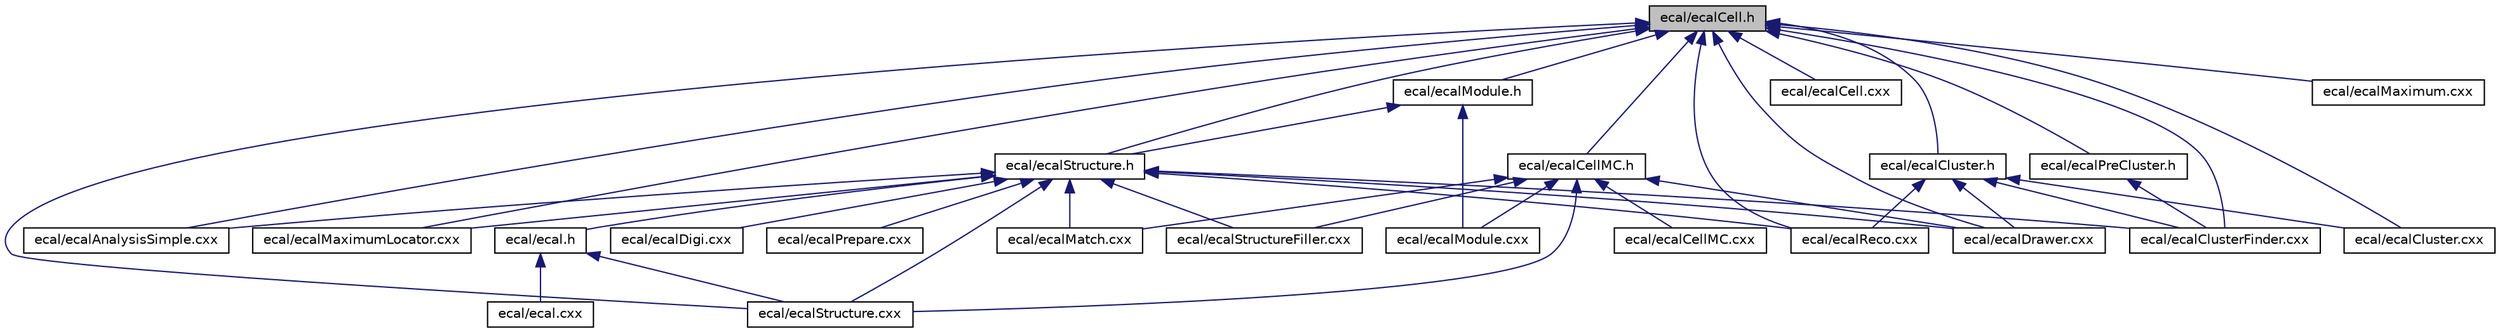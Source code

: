 digraph "ecal/ecalCell.h"
{
 // LATEX_PDF_SIZE
  edge [fontname="Helvetica",fontsize="10",labelfontname="Helvetica",labelfontsize="10"];
  node [fontname="Helvetica",fontsize="10",shape=record];
  Node1 [label="ecal/ecalCell.h",height=0.2,width=0.4,color="black", fillcolor="grey75", style="filled", fontcolor="black",tooltip=" "];
  Node1 -> Node2 [dir="back",color="midnightblue",fontsize="10",style="solid",fontname="Helvetica"];
  Node2 [label="ecal/ecalModule.h",height=0.2,width=0.4,color="black", fillcolor="white", style="filled",URL="$ecalModule_8h.html",tooltip=" "];
  Node2 -> Node3 [dir="back",color="midnightblue",fontsize="10",style="solid",fontname="Helvetica"];
  Node3 [label="ecal/ecalStructure.h",height=0.2,width=0.4,color="black", fillcolor="white", style="filled",URL="$ecalStructure_8h.html",tooltip=" "];
  Node3 -> Node4 [dir="back",color="midnightblue",fontsize="10",style="solid",fontname="Helvetica"];
  Node4 [label="ecal/ecal.h",height=0.2,width=0.4,color="black", fillcolor="white", style="filled",URL="$ecal_8h.html",tooltip=" "];
  Node4 -> Node5 [dir="back",color="midnightblue",fontsize="10",style="solid",fontname="Helvetica"];
  Node5 [label="ecal/ecal.cxx",height=0.2,width=0.4,color="black", fillcolor="white", style="filled",URL="$ecal_8cxx.html",tooltip=" "];
  Node4 -> Node6 [dir="back",color="midnightblue",fontsize="10",style="solid",fontname="Helvetica"];
  Node6 [label="ecal/ecalStructure.cxx",height=0.2,width=0.4,color="black", fillcolor="white", style="filled",URL="$ecalStructure_8cxx.html",tooltip=" "];
  Node3 -> Node7 [dir="back",color="midnightblue",fontsize="10",style="solid",fontname="Helvetica"];
  Node7 [label="ecal/ecalAnalysisSimple.cxx",height=0.2,width=0.4,color="black", fillcolor="white", style="filled",URL="$ecalAnalysisSimple_8cxx.html",tooltip=" "];
  Node3 -> Node8 [dir="back",color="midnightblue",fontsize="10",style="solid",fontname="Helvetica"];
  Node8 [label="ecal/ecalClusterFinder.cxx",height=0.2,width=0.4,color="black", fillcolor="white", style="filled",URL="$ecalClusterFinder_8cxx.html",tooltip=" "];
  Node3 -> Node9 [dir="back",color="midnightblue",fontsize="10",style="solid",fontname="Helvetica"];
  Node9 [label="ecal/ecalDigi.cxx",height=0.2,width=0.4,color="black", fillcolor="white", style="filled",URL="$ecalDigi_8cxx.html",tooltip=" "];
  Node3 -> Node10 [dir="back",color="midnightblue",fontsize="10",style="solid",fontname="Helvetica"];
  Node10 [label="ecal/ecalDrawer.cxx",height=0.2,width=0.4,color="black", fillcolor="white", style="filled",URL="$ecalDrawer_8cxx.html",tooltip=" "];
  Node3 -> Node11 [dir="back",color="midnightblue",fontsize="10",style="solid",fontname="Helvetica"];
  Node11 [label="ecal/ecalMatch.cxx",height=0.2,width=0.4,color="black", fillcolor="white", style="filled",URL="$ecalMatch_8cxx.html",tooltip=" "];
  Node3 -> Node12 [dir="back",color="midnightblue",fontsize="10",style="solid",fontname="Helvetica"];
  Node12 [label="ecal/ecalMaximumLocator.cxx",height=0.2,width=0.4,color="black", fillcolor="white", style="filled",URL="$ecalMaximumLocator_8cxx.html",tooltip=" "];
  Node3 -> Node13 [dir="back",color="midnightblue",fontsize="10",style="solid",fontname="Helvetica"];
  Node13 [label="ecal/ecalPrepare.cxx",height=0.2,width=0.4,color="black", fillcolor="white", style="filled",URL="$ecalPrepare_8cxx.html",tooltip=" "];
  Node3 -> Node14 [dir="back",color="midnightblue",fontsize="10",style="solid",fontname="Helvetica"];
  Node14 [label="ecal/ecalReco.cxx",height=0.2,width=0.4,color="black", fillcolor="white", style="filled",URL="$ecalReco_8cxx.html",tooltip=" "];
  Node3 -> Node6 [dir="back",color="midnightblue",fontsize="10",style="solid",fontname="Helvetica"];
  Node3 -> Node15 [dir="back",color="midnightblue",fontsize="10",style="solid",fontname="Helvetica"];
  Node15 [label="ecal/ecalStructureFiller.cxx",height=0.2,width=0.4,color="black", fillcolor="white", style="filled",URL="$ecalStructureFiller_8cxx.html",tooltip=" "];
  Node2 -> Node16 [dir="back",color="midnightblue",fontsize="10",style="solid",fontname="Helvetica"];
  Node16 [label="ecal/ecalModule.cxx",height=0.2,width=0.4,color="black", fillcolor="white", style="filled",URL="$ecalModule_8cxx.html",tooltip=" "];
  Node1 -> Node3 [dir="back",color="midnightblue",fontsize="10",style="solid",fontname="Helvetica"];
  Node1 -> Node7 [dir="back",color="midnightblue",fontsize="10",style="solid",fontname="Helvetica"];
  Node1 -> Node17 [dir="back",color="midnightblue",fontsize="10",style="solid",fontname="Helvetica"];
  Node17 [label="ecal/ecalCell.cxx",height=0.2,width=0.4,color="black", fillcolor="white", style="filled",URL="$ecalCell_8cxx.html",tooltip=" "];
  Node1 -> Node18 [dir="back",color="midnightblue",fontsize="10",style="solid",fontname="Helvetica"];
  Node18 [label="ecal/ecalCellMC.h",height=0.2,width=0.4,color="black", fillcolor="white", style="filled",URL="$ecalCellMC_8h.html",tooltip=" "];
  Node18 -> Node19 [dir="back",color="midnightblue",fontsize="10",style="solid",fontname="Helvetica"];
  Node19 [label="ecal/ecalCellMC.cxx",height=0.2,width=0.4,color="black", fillcolor="white", style="filled",URL="$ecalCellMC_8cxx.html",tooltip=" "];
  Node18 -> Node10 [dir="back",color="midnightblue",fontsize="10",style="solid",fontname="Helvetica"];
  Node18 -> Node11 [dir="back",color="midnightblue",fontsize="10",style="solid",fontname="Helvetica"];
  Node18 -> Node16 [dir="back",color="midnightblue",fontsize="10",style="solid",fontname="Helvetica"];
  Node18 -> Node6 [dir="back",color="midnightblue",fontsize="10",style="solid",fontname="Helvetica"];
  Node18 -> Node15 [dir="back",color="midnightblue",fontsize="10",style="solid",fontname="Helvetica"];
  Node1 -> Node20 [dir="back",color="midnightblue",fontsize="10",style="solid",fontname="Helvetica"];
  Node20 [label="ecal/ecalCluster.h",height=0.2,width=0.4,color="black", fillcolor="white", style="filled",URL="$ecalCluster_8h.html",tooltip=" "];
  Node20 -> Node21 [dir="back",color="midnightblue",fontsize="10",style="solid",fontname="Helvetica"];
  Node21 [label="ecal/ecalCluster.cxx",height=0.2,width=0.4,color="black", fillcolor="white", style="filled",URL="$ecalCluster_8cxx.html",tooltip=" "];
  Node20 -> Node8 [dir="back",color="midnightblue",fontsize="10",style="solid",fontname="Helvetica"];
  Node20 -> Node10 [dir="back",color="midnightblue",fontsize="10",style="solid",fontname="Helvetica"];
  Node20 -> Node14 [dir="back",color="midnightblue",fontsize="10",style="solid",fontname="Helvetica"];
  Node1 -> Node21 [dir="back",color="midnightblue",fontsize="10",style="solid",fontname="Helvetica"];
  Node1 -> Node8 [dir="back",color="midnightblue",fontsize="10",style="solid",fontname="Helvetica"];
  Node1 -> Node22 [dir="back",color="midnightblue",fontsize="10",style="solid",fontname="Helvetica"];
  Node22 [label="ecal/ecalPreCluster.h",height=0.2,width=0.4,color="black", fillcolor="white", style="filled",URL="$ecalPreCluster_8h.html",tooltip=" "];
  Node22 -> Node8 [dir="back",color="midnightblue",fontsize="10",style="solid",fontname="Helvetica"];
  Node1 -> Node10 [dir="back",color="midnightblue",fontsize="10",style="solid",fontname="Helvetica"];
  Node1 -> Node23 [dir="back",color="midnightblue",fontsize="10",style="solid",fontname="Helvetica"];
  Node23 [label="ecal/ecalMaximum.cxx",height=0.2,width=0.4,color="black", fillcolor="white", style="filled",URL="$ecalMaximum_8cxx.html",tooltip=" "];
  Node1 -> Node12 [dir="back",color="midnightblue",fontsize="10",style="solid",fontname="Helvetica"];
  Node1 -> Node14 [dir="back",color="midnightblue",fontsize="10",style="solid",fontname="Helvetica"];
  Node1 -> Node6 [dir="back",color="midnightblue",fontsize="10",style="solid",fontname="Helvetica"];
}
